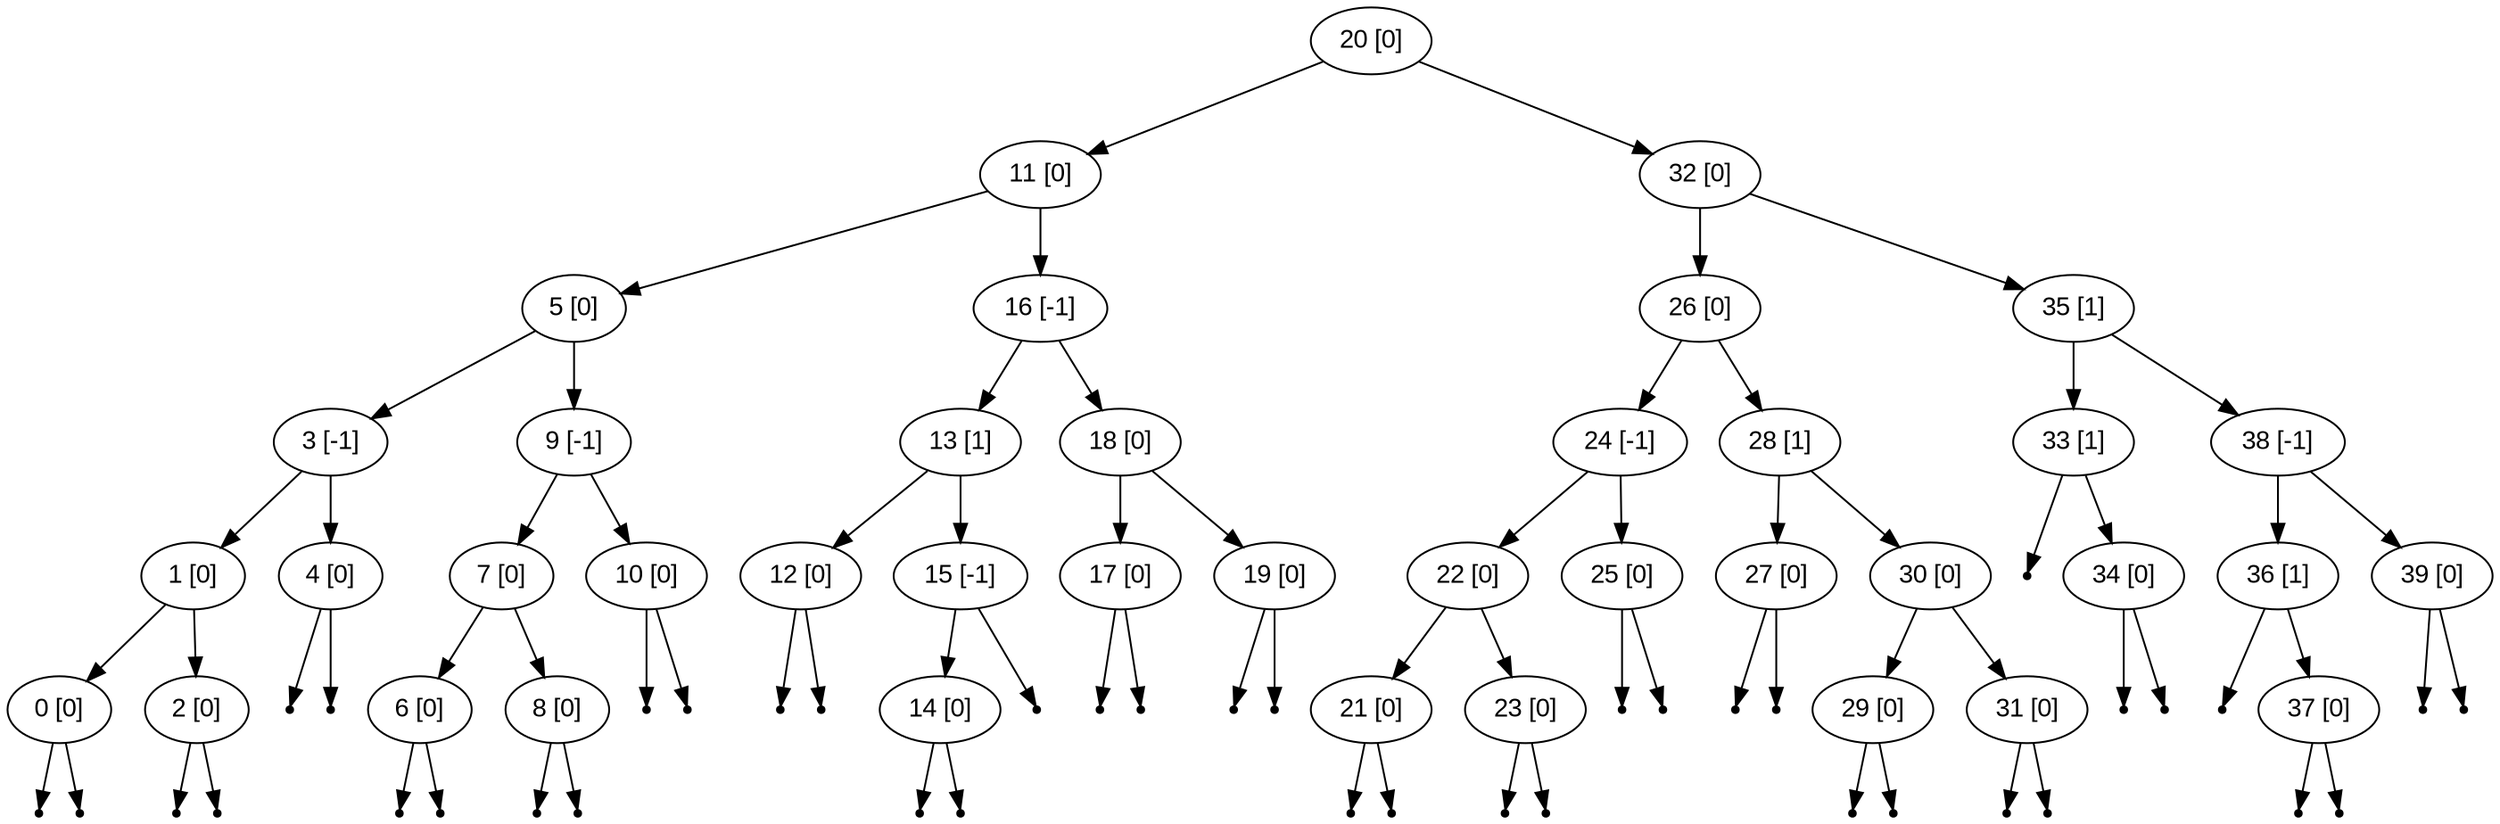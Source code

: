 digraph BST {
    node [fontname="Arial"];
    "20 [0]" -> "11 [0]";
    "20 [0]" -> "32 [0]";
    "11 [0]" -> "5 [0]";
    "11 [0]" -> "16 [-1]";
    "5 [0]" -> "3 [-1]";
    "5 [0]" -> "9 [-1]";
    "3 [-1]" -> "1 [0]";
    "3 [-1]" -> "4 [0]";
    "1 [0]" -> "0 [0]";
    "1 [0]" -> "2 [0]";
    null1 [shape=point];
    "0 [0]" -> "null1"
    null2 [shape=point];
    "0 [0]" -> "null2"
    null3 [shape=point];
    "2 [0]" -> "null3"
    null4 [shape=point];
    "2 [0]" -> "null4"
    null5 [shape=point];
    "4 [0]" -> "null5"
    null6 [shape=point];
    "4 [0]" -> "null6"
    "9 [-1]" -> "7 [0]";
    "9 [-1]" -> "10 [0]";
    "7 [0]" -> "6 [0]";
    "7 [0]" -> "8 [0]";
    null7 [shape=point];
    "6 [0]" -> "null7"
    null8 [shape=point];
    "6 [0]" -> "null8"
    null9 [shape=point];
    "8 [0]" -> "null9"
    null10 [shape=point];
    "8 [0]" -> "null10"
    null11 [shape=point];
    "10 [0]" -> "null11"
    null12 [shape=point];
    "10 [0]" -> "null12"
    "16 [-1]" -> "13 [1]";
    "16 [-1]" -> "18 [0]";
    "13 [1]" -> "12 [0]";
    "13 [1]" -> "15 [-1]";
    null13 [shape=point];
    "12 [0]" -> "null13"
    null14 [shape=point];
    "12 [0]" -> "null14"
    "15 [-1]" -> "14 [0]";
    null15 [shape=point];
    "15 [-1]" -> "null15"
    null16 [shape=point];
    "14 [0]" -> "null16"
    null17 [shape=point];
    "14 [0]" -> "null17"
    "18 [0]" -> "17 [0]";
    "18 [0]" -> "19 [0]";
    null18 [shape=point];
    "17 [0]" -> "null18"
    null19 [shape=point];
    "17 [0]" -> "null19"
    null20 [shape=point];
    "19 [0]" -> "null20"
    null21 [shape=point];
    "19 [0]" -> "null21"
    "32 [0]" -> "26 [0]";
    "32 [0]" -> "35 [1]";
    "26 [0]" -> "24 [-1]";
    "26 [0]" -> "28 [1]";
    "24 [-1]" -> "22 [0]";
    "24 [-1]" -> "25 [0]";
    "22 [0]" -> "21 [0]";
    "22 [0]" -> "23 [0]";
    null22 [shape=point];
    "21 [0]" -> "null22"
    null23 [shape=point];
    "21 [0]" -> "null23"
    null24 [shape=point];
    "23 [0]" -> "null24"
    null25 [shape=point];
    "23 [0]" -> "null25"
    null26 [shape=point];
    "25 [0]" -> "null26"
    null27 [shape=point];
    "25 [0]" -> "null27"
    "28 [1]" -> "27 [0]";
    "28 [1]" -> "30 [0]";
    null28 [shape=point];
    "27 [0]" -> "null28"
    null29 [shape=point];
    "27 [0]" -> "null29"
    "30 [0]" -> "29 [0]";
    "30 [0]" -> "31 [0]";
    null30 [shape=point];
    "29 [0]" -> "null30"
    null31 [shape=point];
    "29 [0]" -> "null31"
    null32 [shape=point];
    "31 [0]" -> "null32"
    null33 [shape=point];
    "31 [0]" -> "null33"
    "35 [1]" -> "33 [1]";
    "35 [1]" -> "38 [-1]";
    null34 [shape=point];
    "33 [1]" -> "null34"
    "33 [1]" -> "34 [0]";
    null35 [shape=point];
    "34 [0]" -> "null35"
    null36 [shape=point];
    "34 [0]" -> "null36"
    "38 [-1]" -> "36 [1]";
    "38 [-1]" -> "39 [0]";
    null37 [shape=point];
    "36 [1]" -> "null37"
    "36 [1]" -> "37 [0]";
    null38 [shape=point];
    "37 [0]" -> "null38"
    null39 [shape=point];
    "37 [0]" -> "null39"
    null40 [shape=point];
    "39 [0]" -> "null40"
    null41 [shape=point];
    "39 [0]" -> "null41"
}
